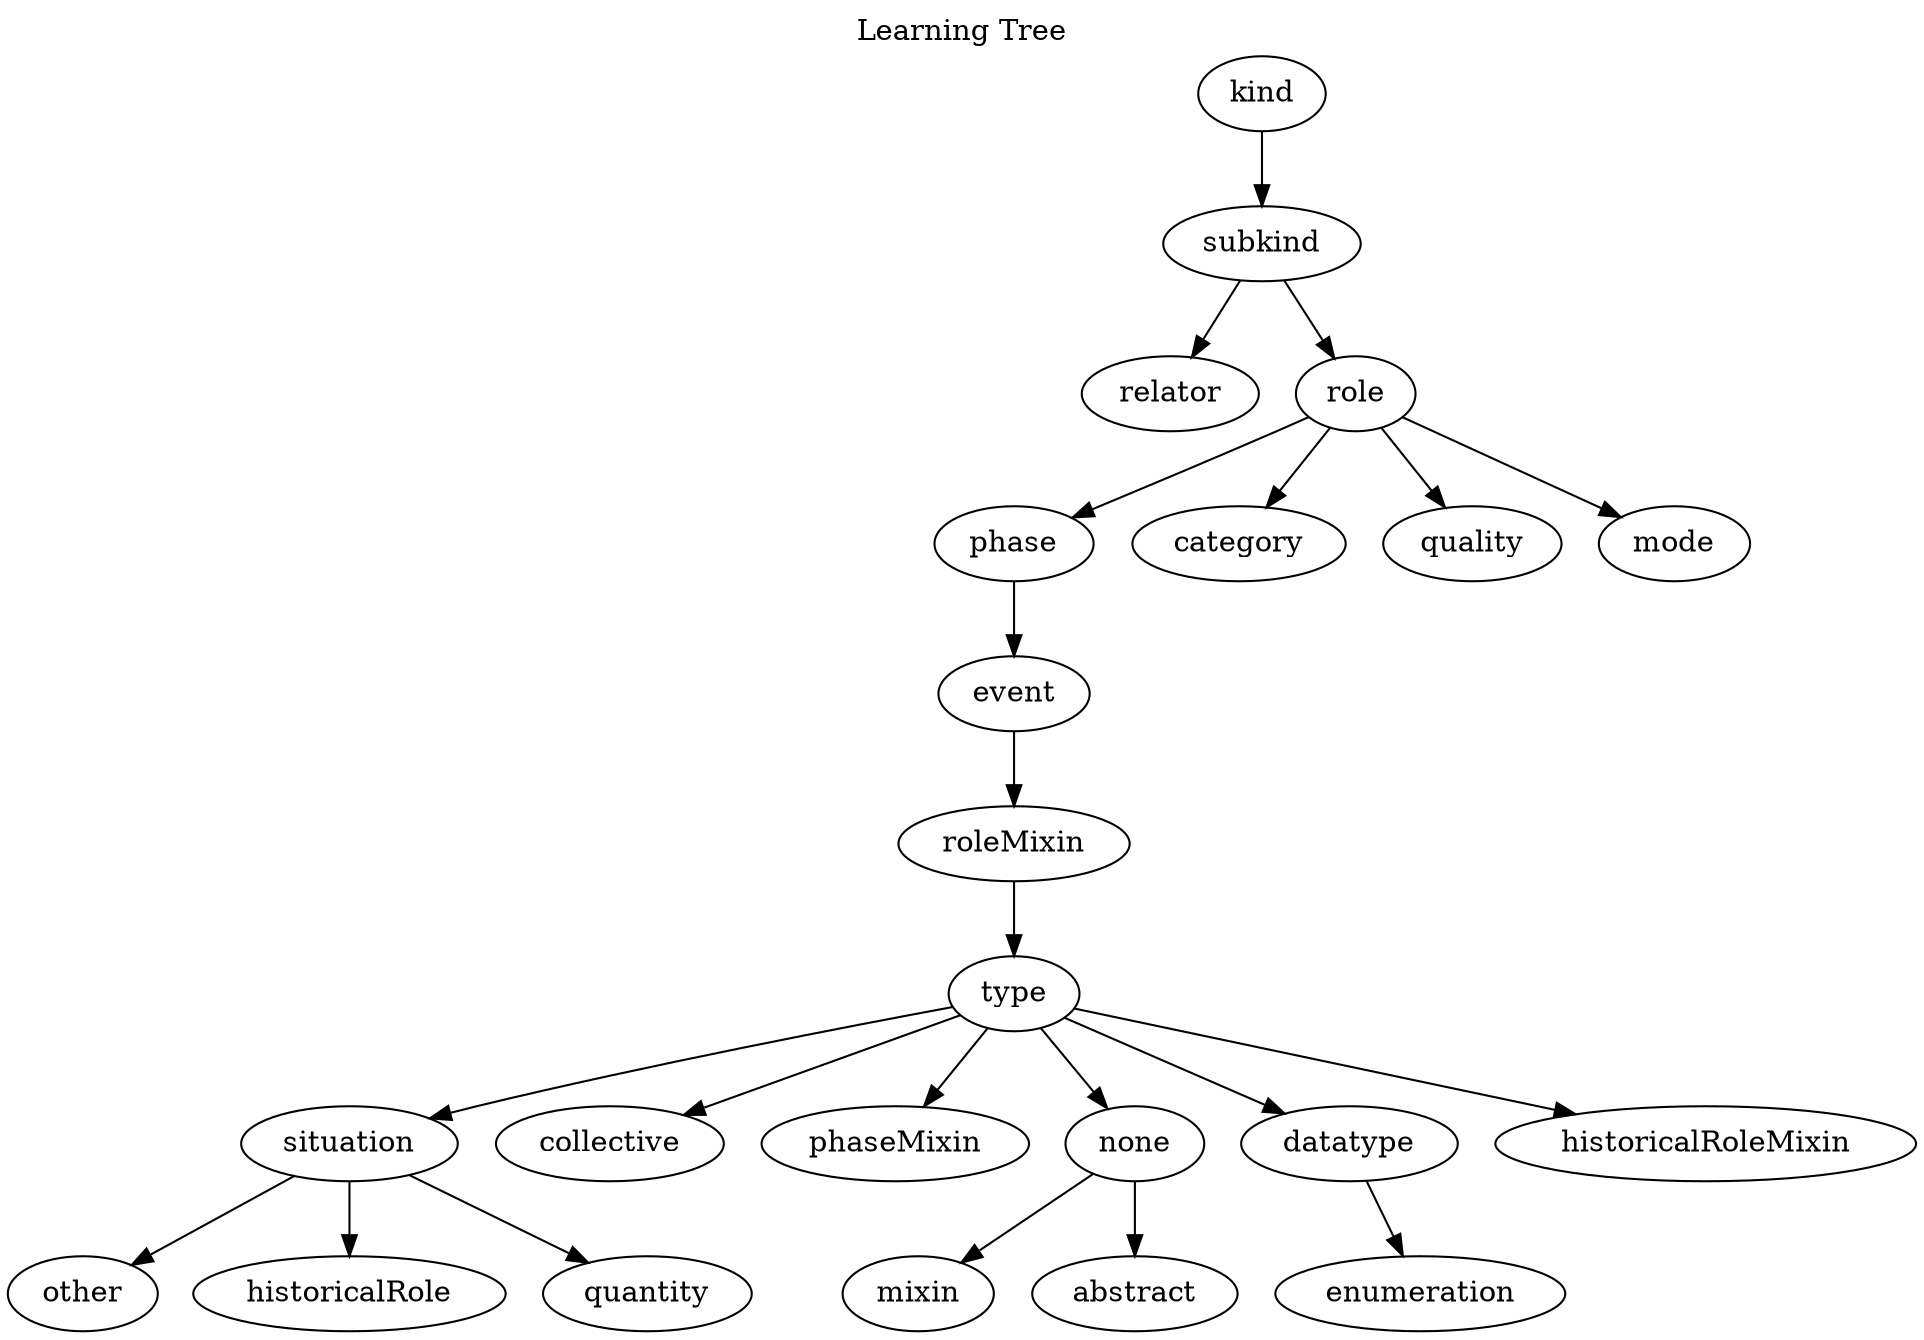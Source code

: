 strict digraph  {
label="Learning Tree";
labelloc=t;
labeljust=c;
kind;
subkind;
relator;
role;
phase;
category;
quality;
mode;
event;
roleMixin;
type;
situation;
collective;
phaseMixin;
none;
datatype;
historicalRoleMixin;
other;
historicalRole;
quantity;
mixin;
abstract;
enumeration;
kind -> subkind;
subkind -> relator;
subkind -> role;
role -> phase;
role -> category;
role -> quality;
role -> mode;
phase -> event;
event -> roleMixin;
roleMixin -> type;
type -> situation;
type -> collective;
type -> phaseMixin;
type -> none;
type -> datatype;
type -> historicalRoleMixin;
situation -> other;
situation -> historicalRole;
situation -> quantity;
none -> mixin;
none -> abstract;
datatype -> enumeration;
}
